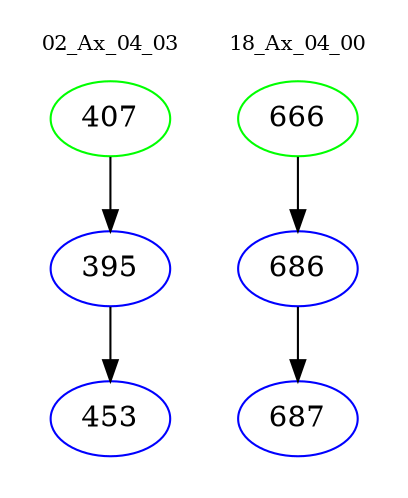 digraph{
subgraph cluster_0 {
color = white
label = "02_Ax_04_03";
fontsize=10;
T0_407 [label="407", color="green"]
T0_407 -> T0_395 [color="black"]
T0_395 [label="395", color="blue"]
T0_395 -> T0_453 [color="black"]
T0_453 [label="453", color="blue"]
}
subgraph cluster_1 {
color = white
label = "18_Ax_04_00";
fontsize=10;
T1_666 [label="666", color="green"]
T1_666 -> T1_686 [color="black"]
T1_686 [label="686", color="blue"]
T1_686 -> T1_687 [color="black"]
T1_687 [label="687", color="blue"]
}
}
